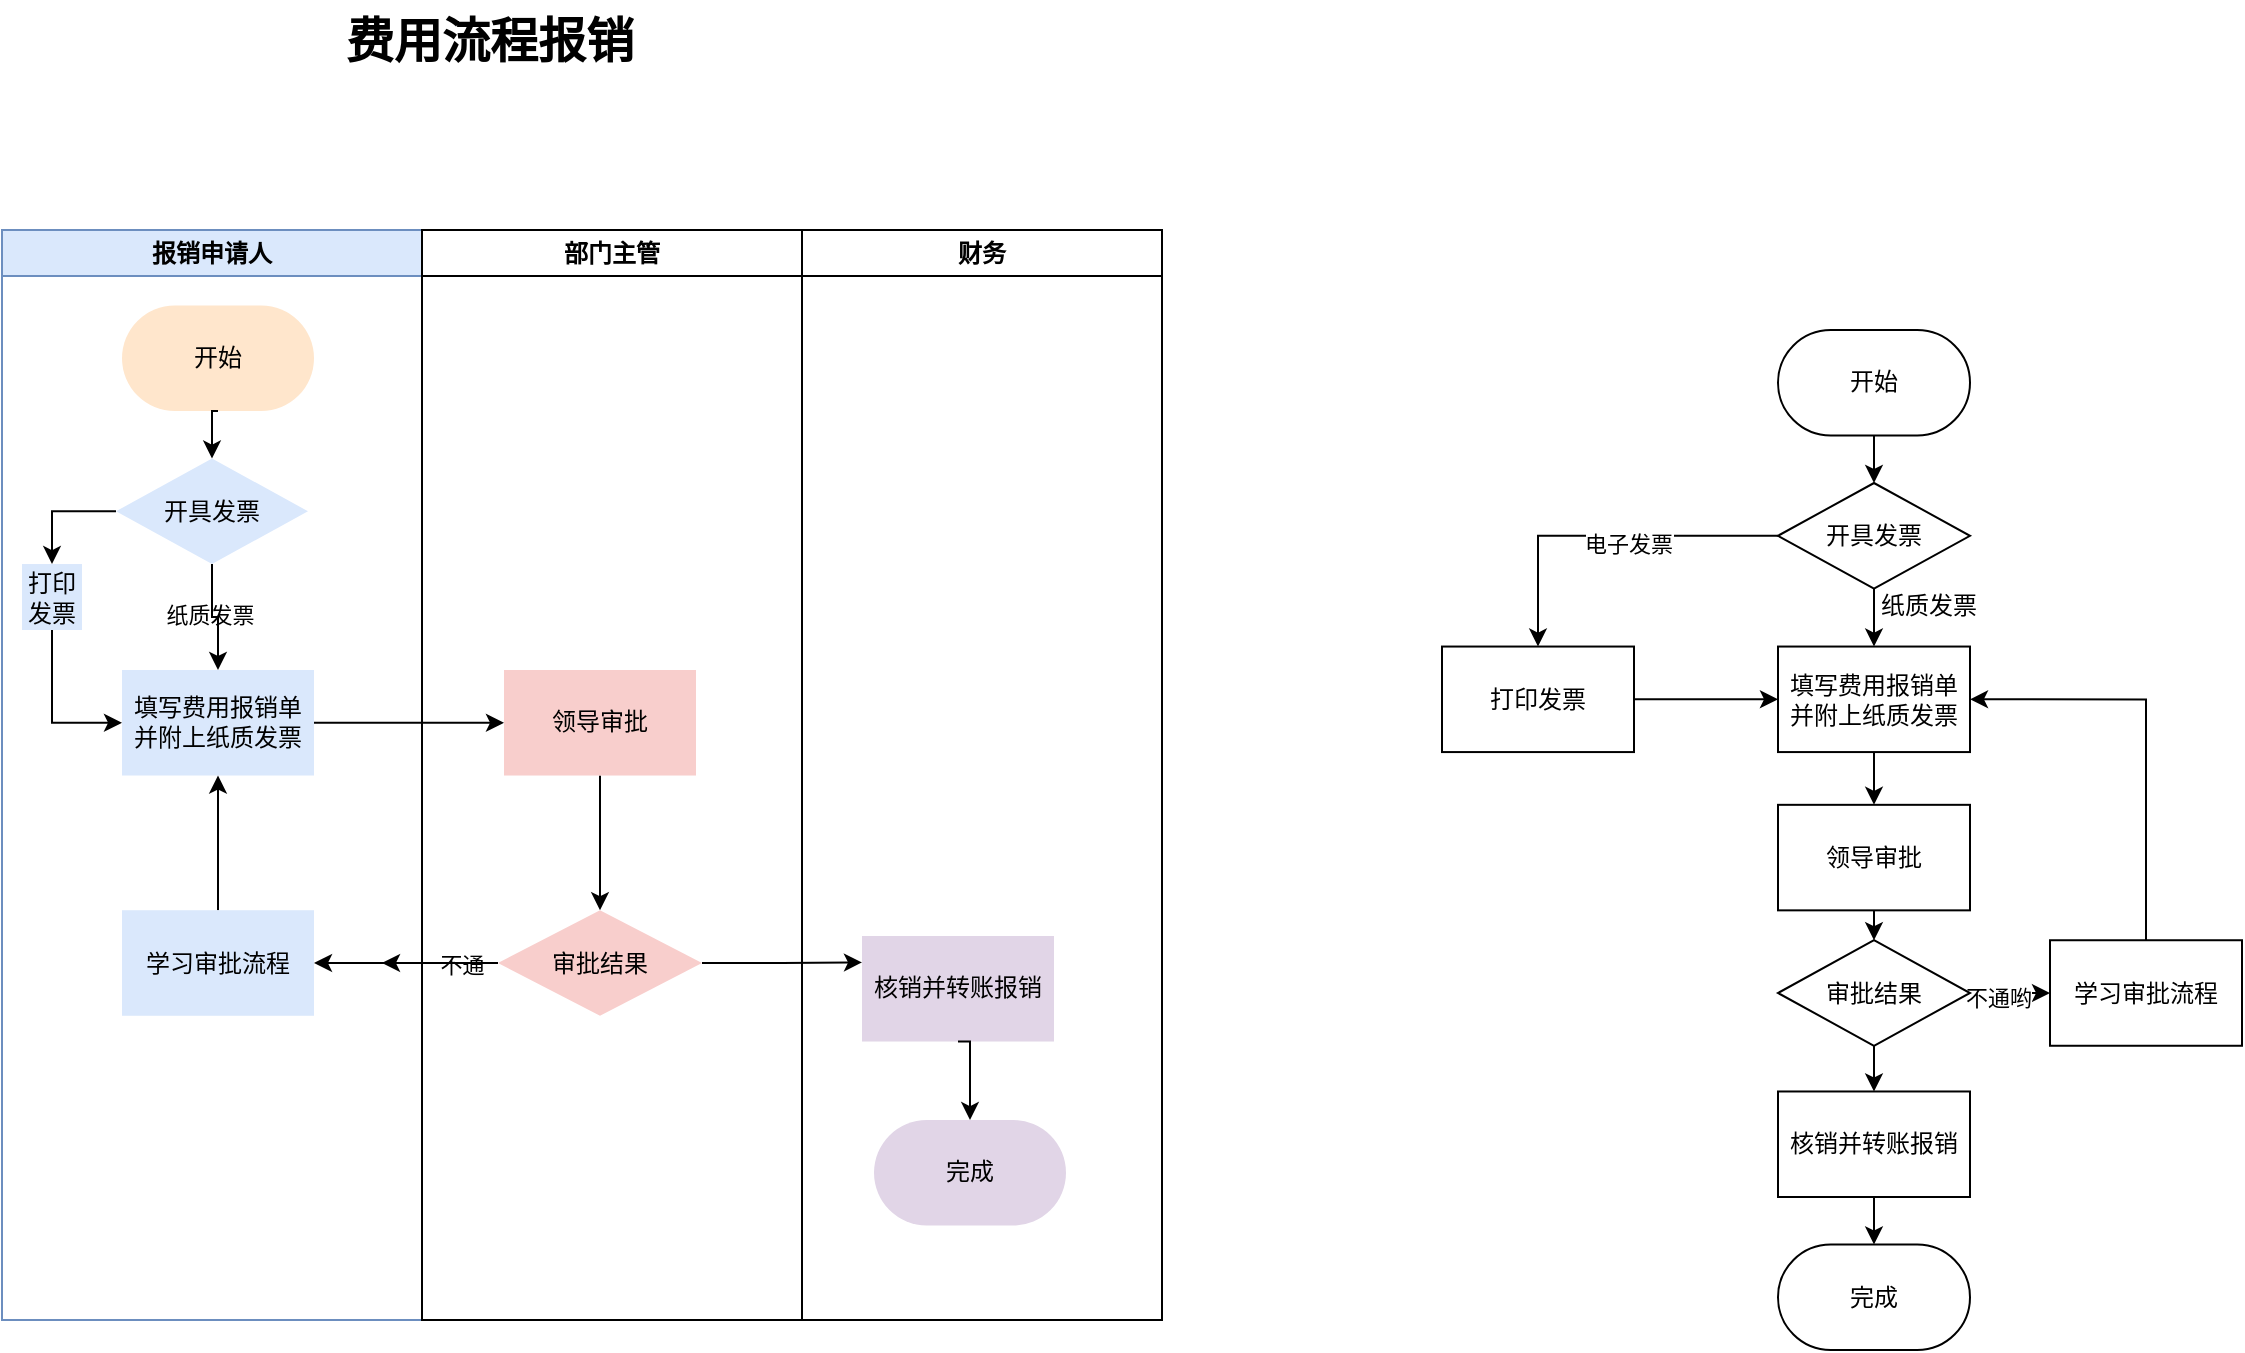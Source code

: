 <mxfile version="24.3.0" type="github">
  <diagram id="C5RBs43oDa-KdzZeNtuy" name="Page-1">
    <mxGraphModel dx="1994" dy="678" grid="1" gridSize="10" guides="1" tooltips="1" connect="1" arrows="1" fold="1" page="0" pageScale="1" pageWidth="827" pageHeight="1169" math="0" shadow="0">
      <root>
        <mxCell id="WIyWlLk6GJQsqaUBKTNV-0" />
        <mxCell id="WIyWlLk6GJQsqaUBKTNV-1" parent="WIyWlLk6GJQsqaUBKTNV-0" />
        <mxCell id="2QpRSPy5C47KIhb4BlKG-0" value="&lt;h1 style=&quot;margin-top: 0px;&quot;&gt;费用流程报销&lt;/h1&gt;" style="text;html=1;whiteSpace=wrap;overflow=hidden;rounded=0;" parent="WIyWlLk6GJQsqaUBKTNV-1" vertex="1">
          <mxGeometry x="-390" y="175" width="360" height="100" as="geometry" />
        </mxCell>
        <mxCell id="pKh0CLCnUJACU8deJbrq-2" value="" style="group" vertex="1" connectable="0" parent="WIyWlLk6GJQsqaUBKTNV-1">
          <mxGeometry x="160" y="340" width="400" height="510" as="geometry" />
        </mxCell>
        <mxCell id="2QpRSPy5C47KIhb4BlKG-10" style="edgeStyle=orthogonalEdgeStyle;rounded=0;orthogonalLoop=1;jettySize=auto;html=1;exitX=0.5;exitY=1;exitDx=0;exitDy=0;entryX=0.5;entryY=0;entryDx=0;entryDy=0;" parent="pKh0CLCnUJACU8deJbrq-2" source="2QpRSPy5C47KIhb4BlKG-3" target="2QpRSPy5C47KIhb4BlKG-4" edge="1">
          <mxGeometry relative="1" as="geometry" />
        </mxCell>
        <mxCell id="2QpRSPy5C47KIhb4BlKG-3" value="开始" style="rounded=1;whiteSpace=wrap;html=1;arcSize=50;" parent="pKh0CLCnUJACU8deJbrq-2" vertex="1">
          <mxGeometry x="168" width="96" height="52.759" as="geometry" />
        </mxCell>
        <mxCell id="2QpRSPy5C47KIhb4BlKG-11" style="edgeStyle=orthogonalEdgeStyle;rounded=0;orthogonalLoop=1;jettySize=auto;html=1;exitX=0.5;exitY=1;exitDx=0;exitDy=0;entryX=0.5;entryY=0;entryDx=0;entryDy=0;" parent="pKh0CLCnUJACU8deJbrq-2" source="2QpRSPy5C47KIhb4BlKG-4" target="2QpRSPy5C47KIhb4BlKG-5" edge="1">
          <mxGeometry relative="1" as="geometry" />
        </mxCell>
        <mxCell id="2QpRSPy5C47KIhb4BlKG-31" value="" style="edgeStyle=orthogonalEdgeStyle;rounded=0;orthogonalLoop=1;jettySize=auto;html=1;" parent="pKh0CLCnUJACU8deJbrq-2" source="2QpRSPy5C47KIhb4BlKG-4" target="2QpRSPy5C47KIhb4BlKG-30" edge="1">
          <mxGeometry relative="1" as="geometry" />
        </mxCell>
        <mxCell id="2QpRSPy5C47KIhb4BlKG-33" value="电子发票" style="edgeLabel;html=1;align=center;verticalAlign=middle;resizable=0;points=[];" parent="2QpRSPy5C47KIhb4BlKG-31" vertex="1" connectable="0">
          <mxGeometry x="-0.142" y="4" relative="1" as="geometry">
            <mxPoint as="offset" />
          </mxGeometry>
        </mxCell>
        <mxCell id="2QpRSPy5C47KIhb4BlKG-4" value="开具发票" style="rounded=0;whiteSpace=wrap;html=1;shape=rhombus;perimeter=rhombusPerimeter;" parent="pKh0CLCnUJACU8deJbrq-2" vertex="1">
          <mxGeometry x="168" y="76.5" width="96" height="52.759" as="geometry" />
        </mxCell>
        <mxCell id="2QpRSPy5C47KIhb4BlKG-12" style="edgeStyle=orthogonalEdgeStyle;rounded=0;orthogonalLoop=1;jettySize=auto;html=1;exitX=0.5;exitY=1;exitDx=0;exitDy=0;" parent="pKh0CLCnUJACU8deJbrq-2" source="2QpRSPy5C47KIhb4BlKG-5" target="2QpRSPy5C47KIhb4BlKG-6" edge="1">
          <mxGeometry relative="1" as="geometry" />
        </mxCell>
        <mxCell id="2QpRSPy5C47KIhb4BlKG-5" value="填写费用报销单并附上纸质发票" style="rounded=0;whiteSpace=wrap;html=1;" parent="pKh0CLCnUJACU8deJbrq-2" vertex="1">
          <mxGeometry x="168" y="158.276" width="96" height="52.759" as="geometry" />
        </mxCell>
        <mxCell id="2QpRSPy5C47KIhb4BlKG-20" style="edgeStyle=orthogonalEdgeStyle;rounded=0;orthogonalLoop=1;jettySize=auto;html=1;exitX=0.5;exitY=1;exitDx=0;exitDy=0;entryX=0.5;entryY=0;entryDx=0;entryDy=0;" parent="pKh0CLCnUJACU8deJbrq-2" source="2QpRSPy5C47KIhb4BlKG-6" target="2QpRSPy5C47KIhb4BlKG-7" edge="1">
          <mxGeometry relative="1" as="geometry" />
        </mxCell>
        <mxCell id="2QpRSPy5C47KIhb4BlKG-6" value="领导审批" style="rounded=0;whiteSpace=wrap;html=1;" parent="pKh0CLCnUJACU8deJbrq-2" vertex="1">
          <mxGeometry x="168" y="237.414" width="96" height="52.759" as="geometry" />
        </mxCell>
        <mxCell id="2QpRSPy5C47KIhb4BlKG-21" style="edgeStyle=orthogonalEdgeStyle;rounded=0;orthogonalLoop=1;jettySize=auto;html=1;exitX=0.5;exitY=1;exitDx=0;exitDy=0;entryX=0.5;entryY=0;entryDx=0;entryDy=0;" parent="pKh0CLCnUJACU8deJbrq-2" source="2QpRSPy5C47KIhb4BlKG-7" target="2QpRSPy5C47KIhb4BlKG-8" edge="1">
          <mxGeometry relative="1" as="geometry" />
        </mxCell>
        <mxCell id="2QpRSPy5C47KIhb4BlKG-39" value="" style="edgeStyle=orthogonalEdgeStyle;rounded=0;orthogonalLoop=1;jettySize=auto;html=1;" parent="pKh0CLCnUJACU8deJbrq-2" source="2QpRSPy5C47KIhb4BlKG-7" target="2QpRSPy5C47KIhb4BlKG-38" edge="1">
          <mxGeometry relative="1" as="geometry" />
        </mxCell>
        <mxCell id="2QpRSPy5C47KIhb4BlKG-41" value="不通哟" style="edgeLabel;html=1;align=center;verticalAlign=middle;resizable=0;points=[];" parent="2QpRSPy5C47KIhb4BlKG-39" vertex="1" connectable="0">
          <mxGeometry x="-0.3" y="-1" relative="1" as="geometry">
            <mxPoint y="1" as="offset" />
          </mxGeometry>
        </mxCell>
        <mxCell id="2QpRSPy5C47KIhb4BlKG-7" value="审批结果" style="rounded=0;whiteSpace=wrap;html=1;shape=rhombus;perimeter=rhombusPerimeter;" parent="pKh0CLCnUJACU8deJbrq-2" vertex="1">
          <mxGeometry x="168" y="305.121" width="96" height="52.759" as="geometry" />
        </mxCell>
        <mxCell id="2QpRSPy5C47KIhb4BlKG-22" style="edgeStyle=orthogonalEdgeStyle;rounded=0;orthogonalLoop=1;jettySize=auto;html=1;exitX=0.5;exitY=1;exitDx=0;exitDy=0;entryX=0.5;entryY=0;entryDx=0;entryDy=0;" parent="pKh0CLCnUJACU8deJbrq-2" source="2QpRSPy5C47KIhb4BlKG-8" target="2QpRSPy5C47KIhb4BlKG-9" edge="1">
          <mxGeometry relative="1" as="geometry" />
        </mxCell>
        <mxCell id="2QpRSPy5C47KIhb4BlKG-8" value="核销并转账报销" style="rounded=0;whiteSpace=wrap;html=1;" parent="pKh0CLCnUJACU8deJbrq-2" vertex="1">
          <mxGeometry x="168" y="380.741" width="96" height="52.759" as="geometry" />
        </mxCell>
        <mxCell id="2QpRSPy5C47KIhb4BlKG-9" value="完成" style="rounded=1;whiteSpace=wrap;html=1;arcSize=50;" parent="pKh0CLCnUJACU8deJbrq-2" vertex="1">
          <mxGeometry x="168" y="457.241" width="96" height="52.759" as="geometry" />
        </mxCell>
        <mxCell id="2QpRSPy5C47KIhb4BlKG-32" style="edgeStyle=orthogonalEdgeStyle;rounded=0;orthogonalLoop=1;jettySize=auto;html=1;entryX=0;entryY=0.5;entryDx=0;entryDy=0;" parent="pKh0CLCnUJACU8deJbrq-2" source="2QpRSPy5C47KIhb4BlKG-30" target="2QpRSPy5C47KIhb4BlKG-5" edge="1">
          <mxGeometry relative="1" as="geometry" />
        </mxCell>
        <mxCell id="2QpRSPy5C47KIhb4BlKG-30" value="打印发票" style="whiteSpace=wrap;html=1;rounded=0;" parent="pKh0CLCnUJACU8deJbrq-2" vertex="1">
          <mxGeometry y="158.276" width="96" height="52.759" as="geometry" />
        </mxCell>
        <mxCell id="2QpRSPy5C47KIhb4BlKG-34" value="纸质发票" style="text;html=1;align=center;verticalAlign=middle;resizable=0;points=[];autosize=1;strokeColor=none;fillColor=none;" parent="pKh0CLCnUJACU8deJbrq-2" vertex="1">
          <mxGeometry x="208" y="123.103" width="70" height="30" as="geometry" />
        </mxCell>
        <mxCell id="2QpRSPy5C47KIhb4BlKG-40" style="edgeStyle=orthogonalEdgeStyle;rounded=0;orthogonalLoop=1;jettySize=auto;html=1;exitX=0.5;exitY=0;exitDx=0;exitDy=0;entryX=1;entryY=0.5;entryDx=0;entryDy=0;" parent="pKh0CLCnUJACU8deJbrq-2" source="2QpRSPy5C47KIhb4BlKG-38" target="2QpRSPy5C47KIhb4BlKG-5" edge="1">
          <mxGeometry relative="1" as="geometry" />
        </mxCell>
        <mxCell id="2QpRSPy5C47KIhb4BlKG-38" value="学习审批流程" style="whiteSpace=wrap;html=1;rounded=0;" parent="pKh0CLCnUJACU8deJbrq-2" vertex="1">
          <mxGeometry x="304" y="305.121" width="96" height="52.759" as="geometry" />
        </mxCell>
        <mxCell id="pKh0CLCnUJACU8deJbrq-7" value="报销申请人" style="swimlane;fillColor=#dae8fc;strokeColor=#6c8ebf;textShadow=0;labelBackgroundColor=none;labelBorderColor=none;whiteSpace=wrap;align=center;" vertex="1" parent="WIyWlLk6GJQsqaUBKTNV-1">
          <mxGeometry x="-560" y="290" width="210" height="545" as="geometry">
            <mxRectangle x="-560" y="290" width="100" height="30" as="alternateBounds" />
          </mxGeometry>
        </mxCell>
        <mxCell id="pKh0CLCnUJACU8deJbrq-14" value="开始" style="rounded=1;arcSize=50;fillColor=#ffe6cc;strokeColor=none;textShadow=0;labelBackgroundColor=none;labelBorderColor=none;whiteSpace=wrap;align=center;dashed=1;" vertex="1" parent="pKh0CLCnUJACU8deJbrq-7">
          <mxGeometry x="60" y="37.76" width="96" height="52.759" as="geometry" />
        </mxCell>
        <mxCell id="pKh0CLCnUJACU8deJbrq-44" value="" style="edgeStyle=orthogonalEdgeStyle;rounded=0;orthogonalLoop=1;jettySize=auto;exitX=0;exitY=0.5;exitDx=0;exitDy=0;entryX=0.5;entryY=0;entryDx=0;entryDy=0;textShadow=0;labelBackgroundColor=none;labelBorderColor=none;align=center;" edge="1" parent="pKh0CLCnUJACU8deJbrq-7" source="pKh0CLCnUJACU8deJbrq-18" target="pKh0CLCnUJACU8deJbrq-31">
          <mxGeometry relative="1" as="geometry" />
        </mxCell>
        <mxCell id="pKh0CLCnUJACU8deJbrq-18" value="开具发票" style="rounded=0;shape=rhombus;perimeter=rhombusPerimeter;strokeColor=none;fillColor=#dae8fc;textShadow=0;labelBackgroundColor=none;labelBorderColor=none;whiteSpace=wrap;align=center;" vertex="1" parent="pKh0CLCnUJACU8deJbrq-7">
          <mxGeometry x="57" y="114.26" width="96" height="52.759" as="geometry" />
        </mxCell>
        <mxCell id="pKh0CLCnUJACU8deJbrq-13" value="" style="edgeStyle=orthogonalEdgeStyle;rounded=0;orthogonalLoop=1;jettySize=auto;exitX=0.5;exitY=1;exitDx=0;exitDy=0;entryX=0.5;entryY=0;entryDx=0;entryDy=0;textShadow=0;labelBackgroundColor=none;labelBorderColor=none;align=center;" edge="1" parent="pKh0CLCnUJACU8deJbrq-7" source="pKh0CLCnUJACU8deJbrq-14" target="pKh0CLCnUJACU8deJbrq-18">
          <mxGeometry relative="1" as="geometry" />
        </mxCell>
        <mxCell id="pKh0CLCnUJACU8deJbrq-20" value="填写费用报销单并附上纸质发票" style="rounded=0;strokeColor=none;fillColor=#dae8fc;textShadow=0;labelBackgroundColor=none;labelBorderColor=none;whiteSpace=wrap;align=center;" vertex="1" parent="pKh0CLCnUJACU8deJbrq-7">
          <mxGeometry x="60" y="219.996" width="96" height="52.759" as="geometry" />
        </mxCell>
        <mxCell id="pKh0CLCnUJACU8deJbrq-15" value="" style="edgeStyle=orthogonalEdgeStyle;rounded=0;orthogonalLoop=1;jettySize=auto;exitX=0.5;exitY=1;exitDx=0;exitDy=0;entryX=0.5;entryY=0;entryDx=0;entryDy=0;textShadow=0;labelBackgroundColor=none;labelBorderColor=none;align=center;" edge="1" parent="pKh0CLCnUJACU8deJbrq-7" source="pKh0CLCnUJACU8deJbrq-18" target="pKh0CLCnUJACU8deJbrq-20">
          <mxGeometry relative="1" as="geometry" />
        </mxCell>
        <mxCell id="pKh0CLCnUJACU8deJbrq-40" value="纸质发票" style="edgeLabel;align=center;verticalAlign=middle;resizable=0;points=[];textShadow=0;labelBackgroundColor=none;labelBorderColor=none;" vertex="1" connectable="0" parent="pKh0CLCnUJACU8deJbrq-15">
          <mxGeometry x="-0.122" y="-1" relative="1" as="geometry">
            <mxPoint as="offset" />
          </mxGeometry>
        </mxCell>
        <mxCell id="pKh0CLCnUJACU8deJbrq-37" value="" style="edgeStyle=orthogonalEdgeStyle;rounded=0;orthogonalLoop=1;jettySize=auto;entryX=0.5;entryY=1;entryDx=0;entryDy=0;textShadow=0;labelBackgroundColor=none;labelBorderColor=none;align=center;" edge="1" parent="pKh0CLCnUJACU8deJbrq-7" source="pKh0CLCnUJACU8deJbrq-34" target="pKh0CLCnUJACU8deJbrq-20">
          <mxGeometry relative="1" as="geometry" />
        </mxCell>
        <mxCell id="pKh0CLCnUJACU8deJbrq-34" value="学习审批流程" style="rounded=0;strokeColor=none;fillColor=#dae8fc;textShadow=0;labelBackgroundColor=none;labelBorderColor=none;whiteSpace=wrap;align=center;" vertex="1" parent="pKh0CLCnUJACU8deJbrq-7">
          <mxGeometry x="60" y="340.121" width="96" height="52.759" as="geometry" />
        </mxCell>
        <mxCell id="pKh0CLCnUJACU8deJbrq-43" value="" style="edgeStyle=orthogonalEdgeStyle;rounded=0;orthogonalLoop=1;jettySize=auto;exitX=0.5;exitY=1;exitDx=0;exitDy=0;entryX=0;entryY=0.5;entryDx=0;entryDy=0;textShadow=0;labelBackgroundColor=none;labelBorderColor=none;align=center;" edge="1" parent="pKh0CLCnUJACU8deJbrq-7" source="pKh0CLCnUJACU8deJbrq-31" target="pKh0CLCnUJACU8deJbrq-20">
          <mxGeometry relative="1" as="geometry" />
        </mxCell>
        <mxCell id="pKh0CLCnUJACU8deJbrq-31" value="打印发票" style="rounded=0;strokeColor=none;fillColor=#dae8fc;textShadow=0;labelBackgroundColor=none;labelBorderColor=none;whiteSpace=wrap;align=center;" vertex="1" parent="pKh0CLCnUJACU8deJbrq-7">
          <mxGeometry x="10" y="167.02" width="30" height="32.98" as="geometry" />
        </mxCell>
        <mxCell id="pKh0CLCnUJACU8deJbrq-11" value="财务" style="swimlane;textShadow=0;labelBackgroundColor=none;labelBorderColor=none;whiteSpace=wrap;align=center;" vertex="1" parent="WIyWlLk6GJQsqaUBKTNV-1">
          <mxGeometry x="-160" y="290" width="180" height="545" as="geometry">
            <mxRectangle x="-150" y="290" width="60" height="30" as="alternateBounds" />
          </mxGeometry>
        </mxCell>
        <mxCell id="pKh0CLCnUJACU8deJbrq-28" value="核销并转账报销" style="rounded=0;fillColor=#e1d5e7;strokeColor=none;textShadow=0;labelBackgroundColor=none;labelBorderColor=none;whiteSpace=wrap;align=center;" vertex="1" parent="pKh0CLCnUJACU8deJbrq-11">
          <mxGeometry x="30" y="353.001" width="96" height="52.759" as="geometry" />
        </mxCell>
        <mxCell id="pKh0CLCnUJACU8deJbrq-29" value="完成" style="rounded=1;arcSize=50;fillColor=#e1d5e7;strokeColor=none;textShadow=0;labelBackgroundColor=none;labelBorderColor=none;whiteSpace=wrap;align=center;" vertex="1" parent="pKh0CLCnUJACU8deJbrq-11">
          <mxGeometry x="36" y="445.001" width="96" height="52.759" as="geometry" />
        </mxCell>
        <mxCell id="pKh0CLCnUJACU8deJbrq-27" value="" style="edgeStyle=orthogonalEdgeStyle;rounded=0;orthogonalLoop=1;jettySize=auto;exitX=0.5;exitY=1;exitDx=0;exitDy=0;entryX=0.5;entryY=0;entryDx=0;entryDy=0;textShadow=0;labelBackgroundColor=none;labelBorderColor=none;align=center;" edge="1" parent="pKh0CLCnUJACU8deJbrq-11" source="pKh0CLCnUJACU8deJbrq-28" target="pKh0CLCnUJACU8deJbrq-29">
          <mxGeometry relative="1" as="geometry" />
        </mxCell>
        <mxCell id="pKh0CLCnUJACU8deJbrq-41" value="" style="edgeStyle=orthogonalEdgeStyle;rounded=0;orthogonalLoop=1;jettySize=auto;entryX=0;entryY=0.25;entryDx=0;entryDy=0;textShadow=0;labelBackgroundColor=none;labelBorderColor=none;align=center;" edge="1" parent="WIyWlLk6GJQsqaUBKTNV-1" source="pKh0CLCnUJACU8deJbrq-26" target="pKh0CLCnUJACU8deJbrq-28">
          <mxGeometry relative="1" as="geometry" />
        </mxCell>
        <mxCell id="pKh0CLCnUJACU8deJbrq-8" value="部门主管" style="swimlane;textShadow=0;labelBackgroundColor=none;labelBorderColor=none;whiteSpace=wrap;align=center;" vertex="1" parent="WIyWlLk6GJQsqaUBKTNV-1">
          <mxGeometry x="-350" y="290" width="190" height="545" as="geometry">
            <mxRectangle x="-350" y="290" width="90" height="30" as="alternateBounds" />
          </mxGeometry>
        </mxCell>
        <mxCell id="pKh0CLCnUJACU8deJbrq-21" value="" style="edgeStyle=orthogonalEdgeStyle;rounded=0;orthogonalLoop=1;jettySize=auto;exitX=0.5;exitY=1;exitDx=0;exitDy=0;entryX=0.5;entryY=0;entryDx=0;entryDy=0;textShadow=0;labelBackgroundColor=none;labelBorderColor=none;align=center;" edge="1" parent="pKh0CLCnUJACU8deJbrq-8" source="pKh0CLCnUJACU8deJbrq-22" target="pKh0CLCnUJACU8deJbrq-26">
          <mxGeometry relative="1" as="geometry" />
        </mxCell>
        <mxCell id="pKh0CLCnUJACU8deJbrq-22" value="领导审批" style="rounded=0;fillColor=#f8cecc;strokeColor=none;textShadow=0;labelBackgroundColor=none;labelBorderColor=none;whiteSpace=wrap;align=center;" vertex="1" parent="pKh0CLCnUJACU8deJbrq-8">
          <mxGeometry x="41" y="220.004" width="96" height="52.759" as="geometry" />
        </mxCell>
        <mxCell id="pKh0CLCnUJACU8deJbrq-47" style="edgeStyle=orthogonalEdgeStyle;rounded=0;orthogonalLoop=1;jettySize=auto;html=1;" edge="1" parent="pKh0CLCnUJACU8deJbrq-8" source="pKh0CLCnUJACU8deJbrq-26">
          <mxGeometry relative="1" as="geometry">
            <mxPoint x="-20" y="366.5" as="targetPoint" />
          </mxGeometry>
        </mxCell>
        <mxCell id="pKh0CLCnUJACU8deJbrq-26" value="审批结果" style="rounded=0;shape=rhombus;perimeter=rhombusPerimeter;fillColor=#f8cecc;strokeColor=none;textShadow=0;labelBackgroundColor=none;labelBorderColor=none;whiteSpace=wrap;align=center;" vertex="1" parent="pKh0CLCnUJACU8deJbrq-8">
          <mxGeometry x="38" y="340.12" width="102" height="52.76" as="geometry" />
        </mxCell>
        <mxCell id="pKh0CLCnUJACU8deJbrq-24" value="" style="edgeStyle=orthogonalEdgeStyle;rounded=0;orthogonalLoop=1;jettySize=auto;textShadow=0;labelBackgroundColor=none;labelBorderColor=none;align=center;" edge="1" parent="WIyWlLk6GJQsqaUBKTNV-1" source="pKh0CLCnUJACU8deJbrq-26" target="pKh0CLCnUJACU8deJbrq-34">
          <mxGeometry relative="1" as="geometry" />
        </mxCell>
        <mxCell id="pKh0CLCnUJACU8deJbrq-25" value="不通" style="edgeLabel;align=center;verticalAlign=middle;resizable=0;points=[];textShadow=0;labelBackgroundColor=none;labelBorderColor=none;" vertex="1" connectable="0" parent="pKh0CLCnUJACU8deJbrq-24">
          <mxGeometry x="-0.3" y="-1" relative="1" as="geometry">
            <mxPoint x="14" y="1" as="offset" />
          </mxGeometry>
        </mxCell>
        <mxCell id="pKh0CLCnUJACU8deJbrq-46" style="edgeStyle=orthogonalEdgeStyle;rounded=0;orthogonalLoop=1;jettySize=auto;html=1;exitX=1;exitY=0.5;exitDx=0;exitDy=0;" edge="1" parent="WIyWlLk6GJQsqaUBKTNV-1" source="pKh0CLCnUJACU8deJbrq-20" target="pKh0CLCnUJACU8deJbrq-22">
          <mxGeometry relative="1" as="geometry" />
        </mxCell>
      </root>
    </mxGraphModel>
  </diagram>
</mxfile>
